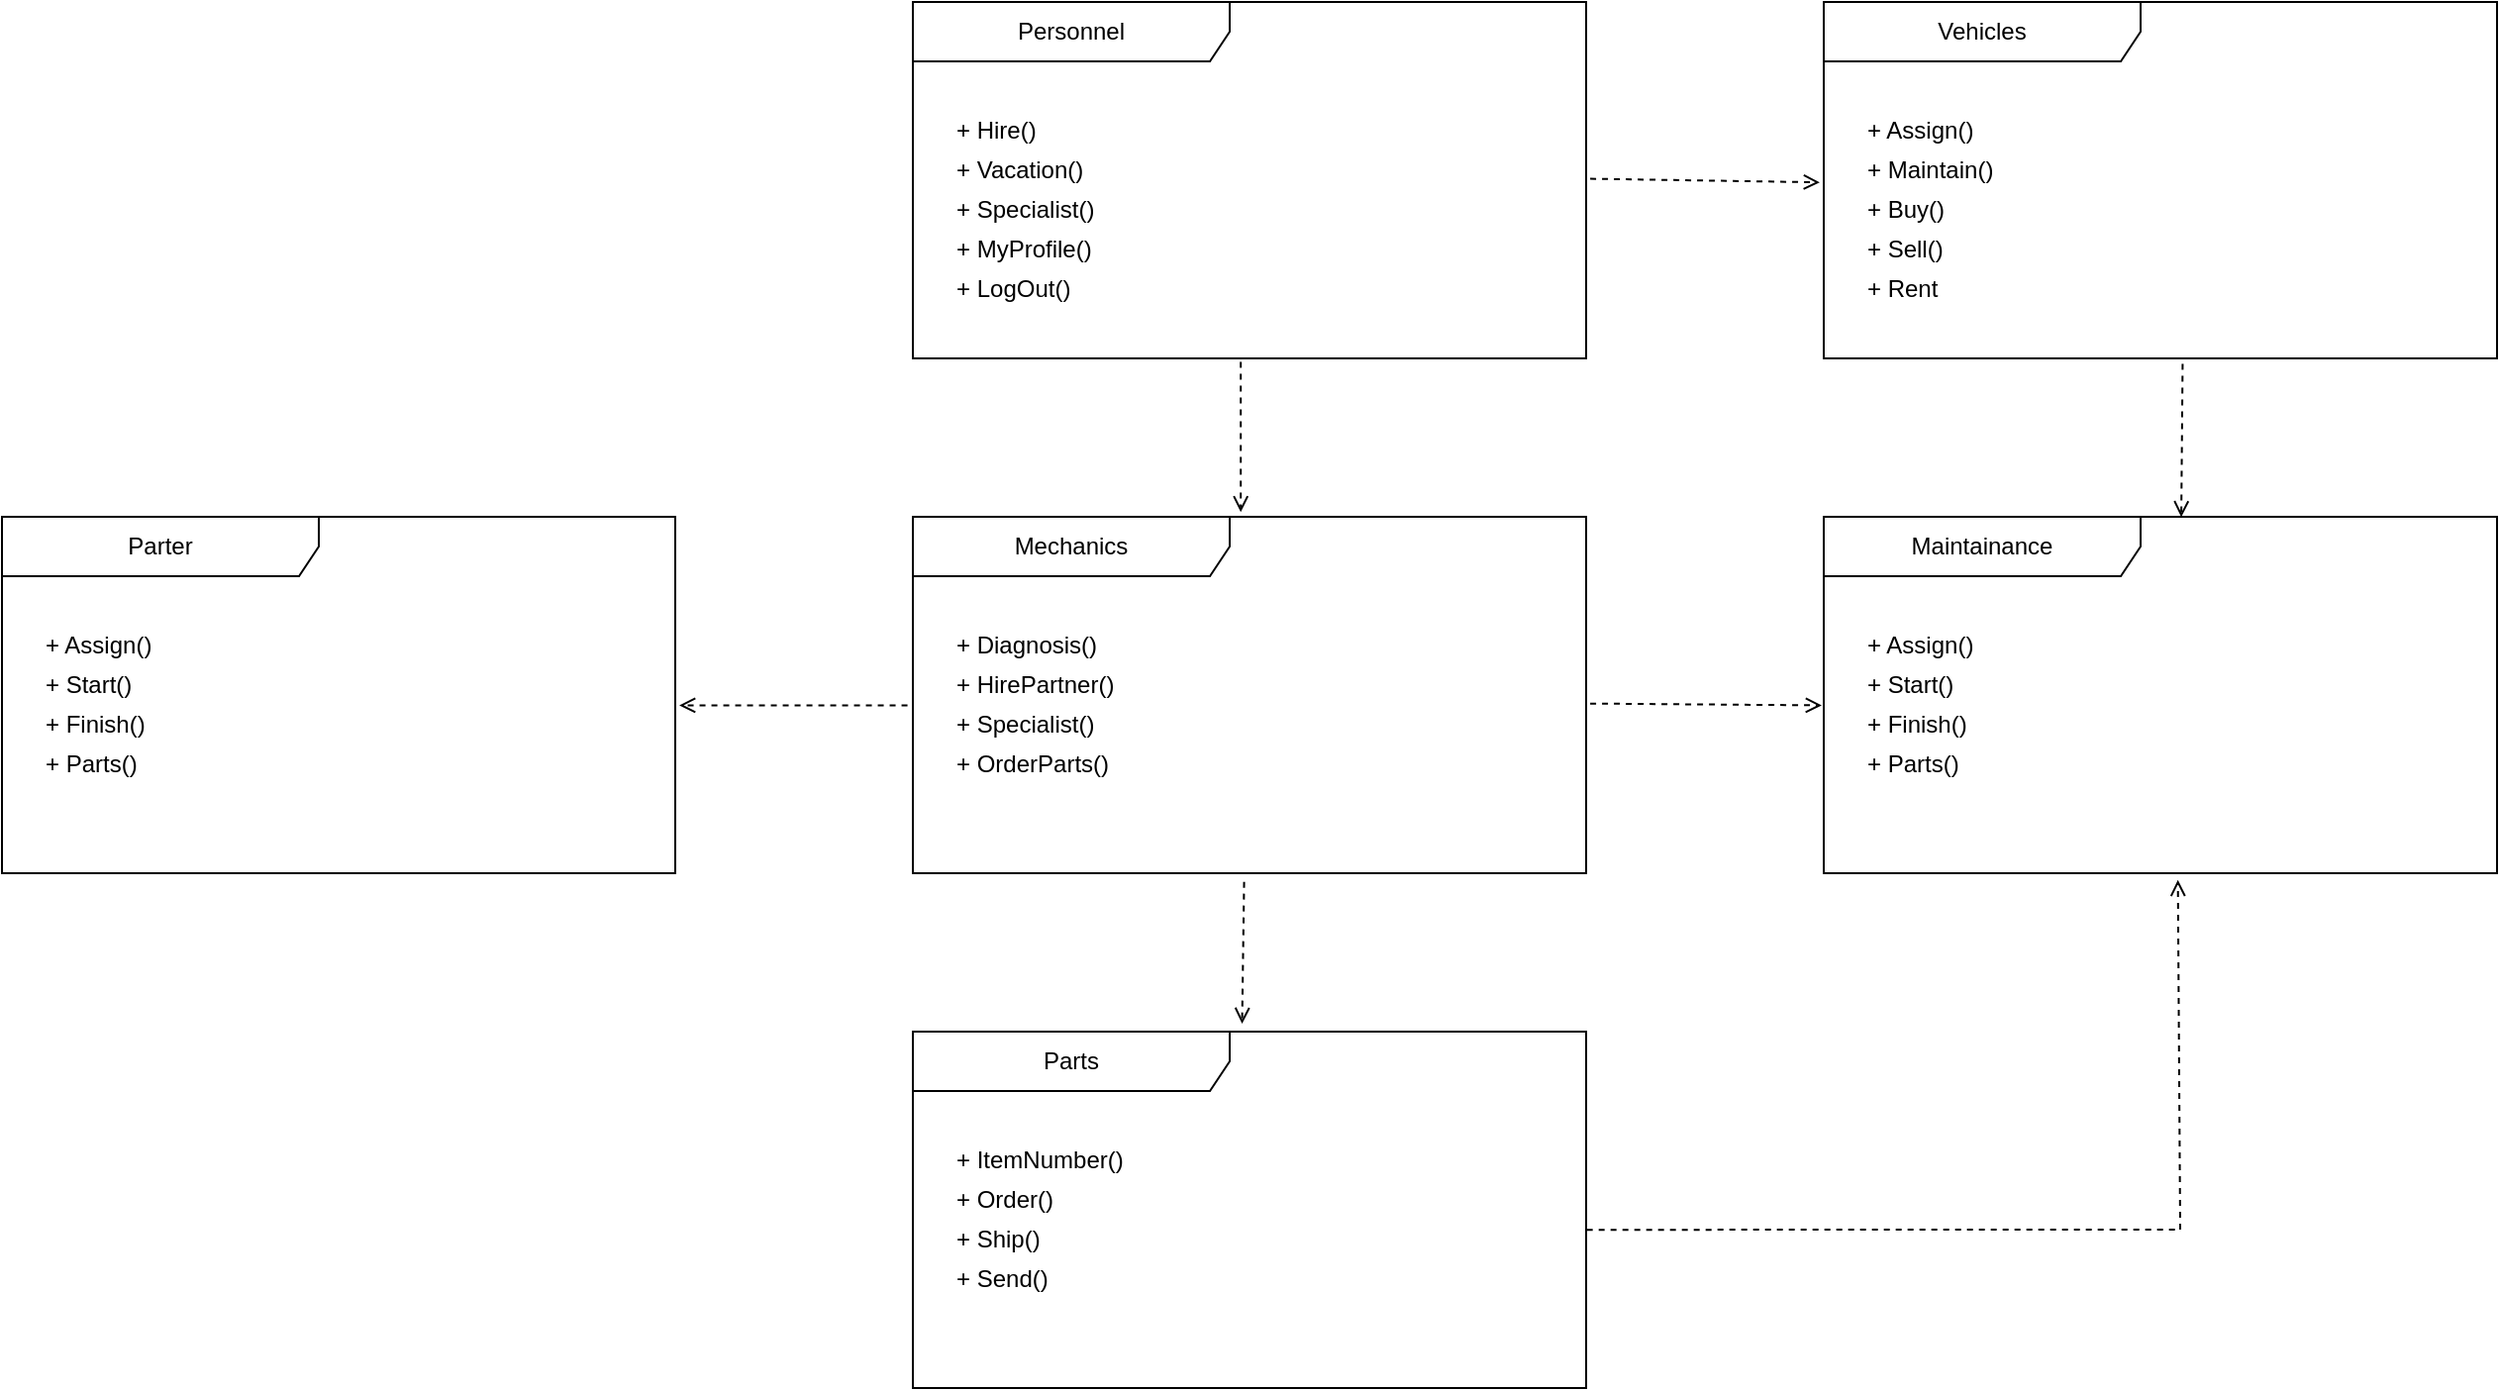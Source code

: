<mxfile version="21.1.2" type="device">
  <diagram name="Page-1" id="-ZEDyg4aVr5IU9MFN35L">
    <mxGraphModel dx="1554" dy="678" grid="1" gridSize="10" guides="1" tooltips="1" connect="1" arrows="1" fold="1" page="1" pageScale="1" pageWidth="850" pageHeight="1100" math="0" shadow="0">
      <root>
        <mxCell id="0" />
        <mxCell id="1" parent="0" />
        <mxCell id="gySkxmkF_8zIahGBaPJ1-2" value="Personnel" style="shape=umlFrame;whiteSpace=wrap;html=1;pointerEvents=0;recursiveResize=0;container=1;collapsible=0;width=160;" parent="1" vertex="1">
          <mxGeometry x="30" y="70" width="340" height="180" as="geometry" />
        </mxCell>
        <mxCell id="gySkxmkF_8zIahGBaPJ1-3" value="+ Hire()" style="text;html=1;align=left;verticalAlign=middle;resizable=0;points=[];autosize=1;strokeColor=none;fillColor=none;" parent="gySkxmkF_8zIahGBaPJ1-2" vertex="1">
          <mxGeometry x="20" y="50" width="60" height="30" as="geometry" />
        </mxCell>
        <mxCell id="gySkxmkF_8zIahGBaPJ1-4" value="+ Vacation()" style="text;html=1;align=left;verticalAlign=middle;resizable=0;points=[];autosize=1;strokeColor=none;fillColor=none;" parent="gySkxmkF_8zIahGBaPJ1-2" vertex="1">
          <mxGeometry x="20" y="70" width="90" height="30" as="geometry" />
        </mxCell>
        <mxCell id="gySkxmkF_8zIahGBaPJ1-5" value="+ Specialist()" style="text;html=1;align=left;verticalAlign=middle;resizable=0;points=[];autosize=1;strokeColor=none;fillColor=none;" parent="gySkxmkF_8zIahGBaPJ1-2" vertex="1">
          <mxGeometry x="20" y="90" width="90" height="30" as="geometry" />
        </mxCell>
        <mxCell id="gySkxmkF_8zIahGBaPJ1-6" value="+ MyProfile()" style="text;html=1;align=left;verticalAlign=middle;resizable=0;points=[];autosize=1;strokeColor=none;fillColor=none;" parent="gySkxmkF_8zIahGBaPJ1-2" vertex="1">
          <mxGeometry x="20" y="110" width="90" height="30" as="geometry" />
        </mxCell>
        <mxCell id="gySkxmkF_8zIahGBaPJ1-7" value="+ LogOut()" style="text;html=1;align=left;verticalAlign=middle;resizable=0;points=[];autosize=1;strokeColor=none;fillColor=none;" parent="gySkxmkF_8zIahGBaPJ1-2" vertex="1">
          <mxGeometry x="20" y="130" width="80" height="30" as="geometry" />
        </mxCell>
        <mxCell id="gySkxmkF_8zIahGBaPJ1-8" value="Vehicles" style="shape=umlFrame;whiteSpace=wrap;html=1;pointerEvents=0;recursiveResize=0;container=1;collapsible=0;width=160;" parent="1" vertex="1">
          <mxGeometry x="490" y="70" width="340" height="180" as="geometry" />
        </mxCell>
        <mxCell id="gySkxmkF_8zIahGBaPJ1-9" value="+ Assign()" style="text;html=1;align=left;verticalAlign=middle;resizable=0;points=[];autosize=1;strokeColor=none;fillColor=none;" parent="gySkxmkF_8zIahGBaPJ1-8" vertex="1">
          <mxGeometry x="20" y="50" width="80" height="30" as="geometry" />
        </mxCell>
        <mxCell id="gySkxmkF_8zIahGBaPJ1-10" value="+ Maintain()" style="text;html=1;align=left;verticalAlign=middle;resizable=0;points=[];autosize=1;strokeColor=none;fillColor=none;" parent="gySkxmkF_8zIahGBaPJ1-8" vertex="1">
          <mxGeometry x="20" y="70" width="90" height="30" as="geometry" />
        </mxCell>
        <mxCell id="gySkxmkF_8zIahGBaPJ1-11" value="+ Buy()" style="text;html=1;align=left;verticalAlign=middle;resizable=0;points=[];autosize=1;strokeColor=none;fillColor=none;" parent="gySkxmkF_8zIahGBaPJ1-8" vertex="1">
          <mxGeometry x="20" y="90" width="60" height="30" as="geometry" />
        </mxCell>
        <mxCell id="gySkxmkF_8zIahGBaPJ1-12" value="+ Sell()" style="text;html=1;align=left;verticalAlign=middle;resizable=0;points=[];autosize=1;strokeColor=none;fillColor=none;" parent="gySkxmkF_8zIahGBaPJ1-8" vertex="1">
          <mxGeometry x="20" y="110" width="60" height="30" as="geometry" />
        </mxCell>
        <mxCell id="gySkxmkF_8zIahGBaPJ1-13" value="+ Rent" style="text;html=1;align=left;verticalAlign=middle;resizable=0;points=[];autosize=1;strokeColor=none;fillColor=none;" parent="gySkxmkF_8zIahGBaPJ1-8" vertex="1">
          <mxGeometry x="20" y="130" width="60" height="30" as="geometry" />
        </mxCell>
        <mxCell id="gySkxmkF_8zIahGBaPJ1-14" value="" style="endArrow=open;dashed=1;html=1;rounded=0;exitX=1.006;exitY=0.496;exitDx=0;exitDy=0;exitPerimeter=0;entryX=-0.006;entryY=0.506;entryDx=0;entryDy=0;entryPerimeter=0;endFill=0;" parent="1" source="gySkxmkF_8zIahGBaPJ1-2" target="gySkxmkF_8zIahGBaPJ1-8" edge="1">
          <mxGeometry width="50" height="50" relative="1" as="geometry">
            <mxPoint x="480" y="470" as="sourcePoint" />
            <mxPoint x="530" y="420" as="targetPoint" />
          </mxGeometry>
        </mxCell>
        <mxCell id="gySkxmkF_8zIahGBaPJ1-15" value="Mechanics" style="shape=umlFrame;whiteSpace=wrap;html=1;pointerEvents=0;recursiveResize=0;container=1;collapsible=0;width=160;" parent="1" vertex="1">
          <mxGeometry x="30" y="330" width="340" height="180" as="geometry" />
        </mxCell>
        <mxCell id="gySkxmkF_8zIahGBaPJ1-16" value="+ Diagnosis()" style="text;html=1;align=left;verticalAlign=middle;resizable=0;points=[];autosize=1;strokeColor=none;fillColor=none;" parent="gySkxmkF_8zIahGBaPJ1-15" vertex="1">
          <mxGeometry x="20" y="50" width="90" height="30" as="geometry" />
        </mxCell>
        <mxCell id="gySkxmkF_8zIahGBaPJ1-17" value="+ HirePartner()" style="text;html=1;align=left;verticalAlign=middle;resizable=0;points=[];autosize=1;strokeColor=none;fillColor=none;" parent="gySkxmkF_8zIahGBaPJ1-15" vertex="1">
          <mxGeometry x="20" y="70" width="100" height="30" as="geometry" />
        </mxCell>
        <mxCell id="gySkxmkF_8zIahGBaPJ1-18" value="+ Specialist()" style="text;html=1;align=left;verticalAlign=middle;resizable=0;points=[];autosize=1;strokeColor=none;fillColor=none;" parent="gySkxmkF_8zIahGBaPJ1-15" vertex="1">
          <mxGeometry x="20" y="90" width="90" height="30" as="geometry" />
        </mxCell>
        <mxCell id="gySkxmkF_8zIahGBaPJ1-19" value="+ OrderParts()" style="text;html=1;align=left;verticalAlign=middle;resizable=0;points=[];autosize=1;strokeColor=none;fillColor=none;" parent="gySkxmkF_8zIahGBaPJ1-15" vertex="1">
          <mxGeometry x="20" y="110" width="100" height="30" as="geometry" />
        </mxCell>
        <mxCell id="gySkxmkF_8zIahGBaPJ1-21" value="" style="endArrow=open;dashed=1;html=1;rounded=0;exitX=0.487;exitY=1.01;exitDx=0;exitDy=0;exitPerimeter=0;endFill=0;entryX=0.487;entryY=-0.013;entryDx=0;entryDy=0;entryPerimeter=0;" parent="1" source="gySkxmkF_8zIahGBaPJ1-2" target="gySkxmkF_8zIahGBaPJ1-15" edge="1">
          <mxGeometry width="50" height="50" relative="1" as="geometry">
            <mxPoint x="480" y="470" as="sourcePoint" />
            <mxPoint x="280" y="270" as="targetPoint" />
          </mxGeometry>
        </mxCell>
        <mxCell id="gySkxmkF_8zIahGBaPJ1-22" value="Maintainance" style="shape=umlFrame;whiteSpace=wrap;html=1;pointerEvents=0;recursiveResize=0;container=1;collapsible=0;width=160;" parent="1" vertex="1">
          <mxGeometry x="490" y="330" width="340" height="180" as="geometry" />
        </mxCell>
        <mxCell id="gySkxmkF_8zIahGBaPJ1-23" value="+ Assign()" style="text;html=1;align=left;verticalAlign=middle;resizable=0;points=[];autosize=1;strokeColor=none;fillColor=none;" parent="gySkxmkF_8zIahGBaPJ1-22" vertex="1">
          <mxGeometry x="20" y="50" width="80" height="30" as="geometry" />
        </mxCell>
        <mxCell id="gySkxmkF_8zIahGBaPJ1-24" value="+ Start()" style="text;html=1;align=left;verticalAlign=middle;resizable=0;points=[];autosize=1;strokeColor=none;fillColor=none;" parent="gySkxmkF_8zIahGBaPJ1-22" vertex="1">
          <mxGeometry x="20" y="70" width="70" height="30" as="geometry" />
        </mxCell>
        <mxCell id="gySkxmkF_8zIahGBaPJ1-25" value="+ Finish()" style="text;html=1;align=left;verticalAlign=middle;resizable=0;points=[];autosize=1;strokeColor=none;fillColor=none;" parent="gySkxmkF_8zIahGBaPJ1-22" vertex="1">
          <mxGeometry x="20" y="90" width="70" height="30" as="geometry" />
        </mxCell>
        <mxCell id="gySkxmkF_8zIahGBaPJ1-26" value="+ Parts()" style="text;html=1;align=left;verticalAlign=middle;resizable=0;points=[];autosize=1;strokeColor=none;fillColor=none;" parent="gySkxmkF_8zIahGBaPJ1-22" vertex="1">
          <mxGeometry x="20" y="110" width="70" height="30" as="geometry" />
        </mxCell>
        <mxCell id="gySkxmkF_8zIahGBaPJ1-28" value="" style="endArrow=open;dashed=1;html=1;rounded=0;exitX=1.006;exitY=0.524;exitDx=0;exitDy=0;exitPerimeter=0;entryX=-0.003;entryY=0.529;entryDx=0;entryDy=0;entryPerimeter=0;endFill=0;" parent="1" source="gySkxmkF_8zIahGBaPJ1-15" target="gySkxmkF_8zIahGBaPJ1-22" edge="1">
          <mxGeometry width="50" height="50" relative="1" as="geometry">
            <mxPoint x="480" y="550" as="sourcePoint" />
            <mxPoint x="530" y="500" as="targetPoint" />
          </mxGeometry>
        </mxCell>
        <mxCell id="gySkxmkF_8zIahGBaPJ1-29" value="Parts" style="shape=umlFrame;whiteSpace=wrap;html=1;pointerEvents=0;recursiveResize=0;container=1;collapsible=0;width=160;" parent="1" vertex="1">
          <mxGeometry x="30" y="590" width="340" height="180" as="geometry" />
        </mxCell>
        <mxCell id="gySkxmkF_8zIahGBaPJ1-30" value="+ ItemNumber()" style="text;html=1;align=left;verticalAlign=middle;resizable=0;points=[];autosize=1;strokeColor=none;fillColor=none;" parent="gySkxmkF_8zIahGBaPJ1-29" vertex="1">
          <mxGeometry x="20" y="50" width="110" height="30" as="geometry" />
        </mxCell>
        <mxCell id="gySkxmkF_8zIahGBaPJ1-31" value="+ Order()" style="text;html=1;align=left;verticalAlign=middle;resizable=0;points=[];autosize=1;strokeColor=none;fillColor=none;" parent="gySkxmkF_8zIahGBaPJ1-29" vertex="1">
          <mxGeometry x="20" y="70" width="70" height="30" as="geometry" />
        </mxCell>
        <mxCell id="gySkxmkF_8zIahGBaPJ1-32" value="+ Ship()" style="text;html=1;align=left;verticalAlign=middle;resizable=0;points=[];autosize=1;strokeColor=none;fillColor=none;" parent="gySkxmkF_8zIahGBaPJ1-29" vertex="1">
          <mxGeometry x="20" y="90" width="70" height="30" as="geometry" />
        </mxCell>
        <mxCell id="gySkxmkF_8zIahGBaPJ1-33" value="+ Send()" style="text;html=1;align=left;verticalAlign=middle;resizable=0;points=[];autosize=1;strokeColor=none;fillColor=none;" parent="gySkxmkF_8zIahGBaPJ1-29" vertex="1">
          <mxGeometry x="20" y="110" width="70" height="30" as="geometry" />
        </mxCell>
        <mxCell id="gySkxmkF_8zIahGBaPJ1-34" value="" style="endArrow=open;dashed=1;html=1;rounded=0;endFill=0;exitX=0.492;exitY=1.024;exitDx=0;exitDy=0;exitPerimeter=0;entryX=0.489;entryY=-0.022;entryDx=0;entryDy=0;entryPerimeter=0;" parent="1" source="gySkxmkF_8zIahGBaPJ1-15" target="gySkxmkF_8zIahGBaPJ1-29" edge="1">
          <mxGeometry width="50" height="50" relative="1" as="geometry">
            <mxPoint x="400" y="550" as="sourcePoint" />
            <mxPoint x="450" y="500" as="targetPoint" />
          </mxGeometry>
        </mxCell>
        <mxCell id="gySkxmkF_8zIahGBaPJ1-35" value="" style="endArrow=open;dashed=1;html=1;rounded=0;endFill=0;exitX=0.533;exitY=1.015;exitDx=0;exitDy=0;exitPerimeter=0;entryX=0.531;entryY=0.001;entryDx=0;entryDy=0;entryPerimeter=0;" parent="1" source="gySkxmkF_8zIahGBaPJ1-8" target="gySkxmkF_8zIahGBaPJ1-22" edge="1">
          <mxGeometry width="50" height="50" relative="1" as="geometry">
            <mxPoint x="480" y="550" as="sourcePoint" />
            <mxPoint x="530" y="500" as="targetPoint" />
          </mxGeometry>
        </mxCell>
        <mxCell id="gySkxmkF_8zIahGBaPJ1-36" value="Parter" style="shape=umlFrame;whiteSpace=wrap;html=1;pointerEvents=0;recursiveResize=0;container=1;collapsible=0;width=160;" parent="1" vertex="1">
          <mxGeometry x="-430" y="330" width="340" height="180" as="geometry" />
        </mxCell>
        <mxCell id="gySkxmkF_8zIahGBaPJ1-37" value="+ Assign()" style="text;html=1;align=left;verticalAlign=middle;resizable=0;points=[];autosize=1;strokeColor=none;fillColor=none;" parent="gySkxmkF_8zIahGBaPJ1-36" vertex="1">
          <mxGeometry x="20" y="50" width="80" height="30" as="geometry" />
        </mxCell>
        <mxCell id="gySkxmkF_8zIahGBaPJ1-38" value="+ Start()" style="text;html=1;align=left;verticalAlign=middle;resizable=0;points=[];autosize=1;strokeColor=none;fillColor=none;" parent="gySkxmkF_8zIahGBaPJ1-36" vertex="1">
          <mxGeometry x="20" y="70" width="70" height="30" as="geometry" />
        </mxCell>
        <mxCell id="gySkxmkF_8zIahGBaPJ1-39" value="+ Finish()" style="text;html=1;align=left;verticalAlign=middle;resizable=0;points=[];autosize=1;strokeColor=none;fillColor=none;" parent="gySkxmkF_8zIahGBaPJ1-36" vertex="1">
          <mxGeometry x="20" y="90" width="70" height="30" as="geometry" />
        </mxCell>
        <mxCell id="gySkxmkF_8zIahGBaPJ1-40" value="+ Parts()" style="text;html=1;align=left;verticalAlign=middle;resizable=0;points=[];autosize=1;strokeColor=none;fillColor=none;" parent="gySkxmkF_8zIahGBaPJ1-36" vertex="1">
          <mxGeometry x="20" y="110" width="70" height="30" as="geometry" />
        </mxCell>
        <mxCell id="gySkxmkF_8zIahGBaPJ1-41" value="" style="endArrow=open;dashed=1;html=1;rounded=0;endFill=0;exitX=-0.008;exitY=0.529;exitDx=0;exitDy=0;exitPerimeter=0;entryX=1.006;entryY=0.529;entryDx=0;entryDy=0;entryPerimeter=0;" parent="1" source="gySkxmkF_8zIahGBaPJ1-15" target="gySkxmkF_8zIahGBaPJ1-36" edge="1">
          <mxGeometry width="50" height="50" relative="1" as="geometry">
            <mxPoint x="-140" y="550" as="sourcePoint" />
            <mxPoint x="-70" y="450" as="targetPoint" />
          </mxGeometry>
        </mxCell>
        <mxCell id="gySkxmkF_8zIahGBaPJ1-42" value="" style="endArrow=none;dashed=1;html=1;rounded=0;exitX=1.001;exitY=0.556;exitDx=0;exitDy=0;exitPerimeter=0;" parent="1" source="gySkxmkF_8zIahGBaPJ1-29" edge="1">
          <mxGeometry width="50" height="50" relative="1" as="geometry">
            <mxPoint x="530" y="470" as="sourcePoint" />
            <mxPoint x="670" y="690" as="targetPoint" />
          </mxGeometry>
        </mxCell>
        <mxCell id="gySkxmkF_8zIahGBaPJ1-43" value="" style="endArrow=open;dashed=1;html=1;rounded=0;entryX=0.526;entryY=1.019;entryDx=0;entryDy=0;entryPerimeter=0;endFill=0;" parent="1" target="gySkxmkF_8zIahGBaPJ1-22" edge="1">
          <mxGeometry width="50" height="50" relative="1" as="geometry">
            <mxPoint x="670" y="690" as="sourcePoint" />
            <mxPoint x="580" y="420" as="targetPoint" />
          </mxGeometry>
        </mxCell>
      </root>
    </mxGraphModel>
  </diagram>
</mxfile>

